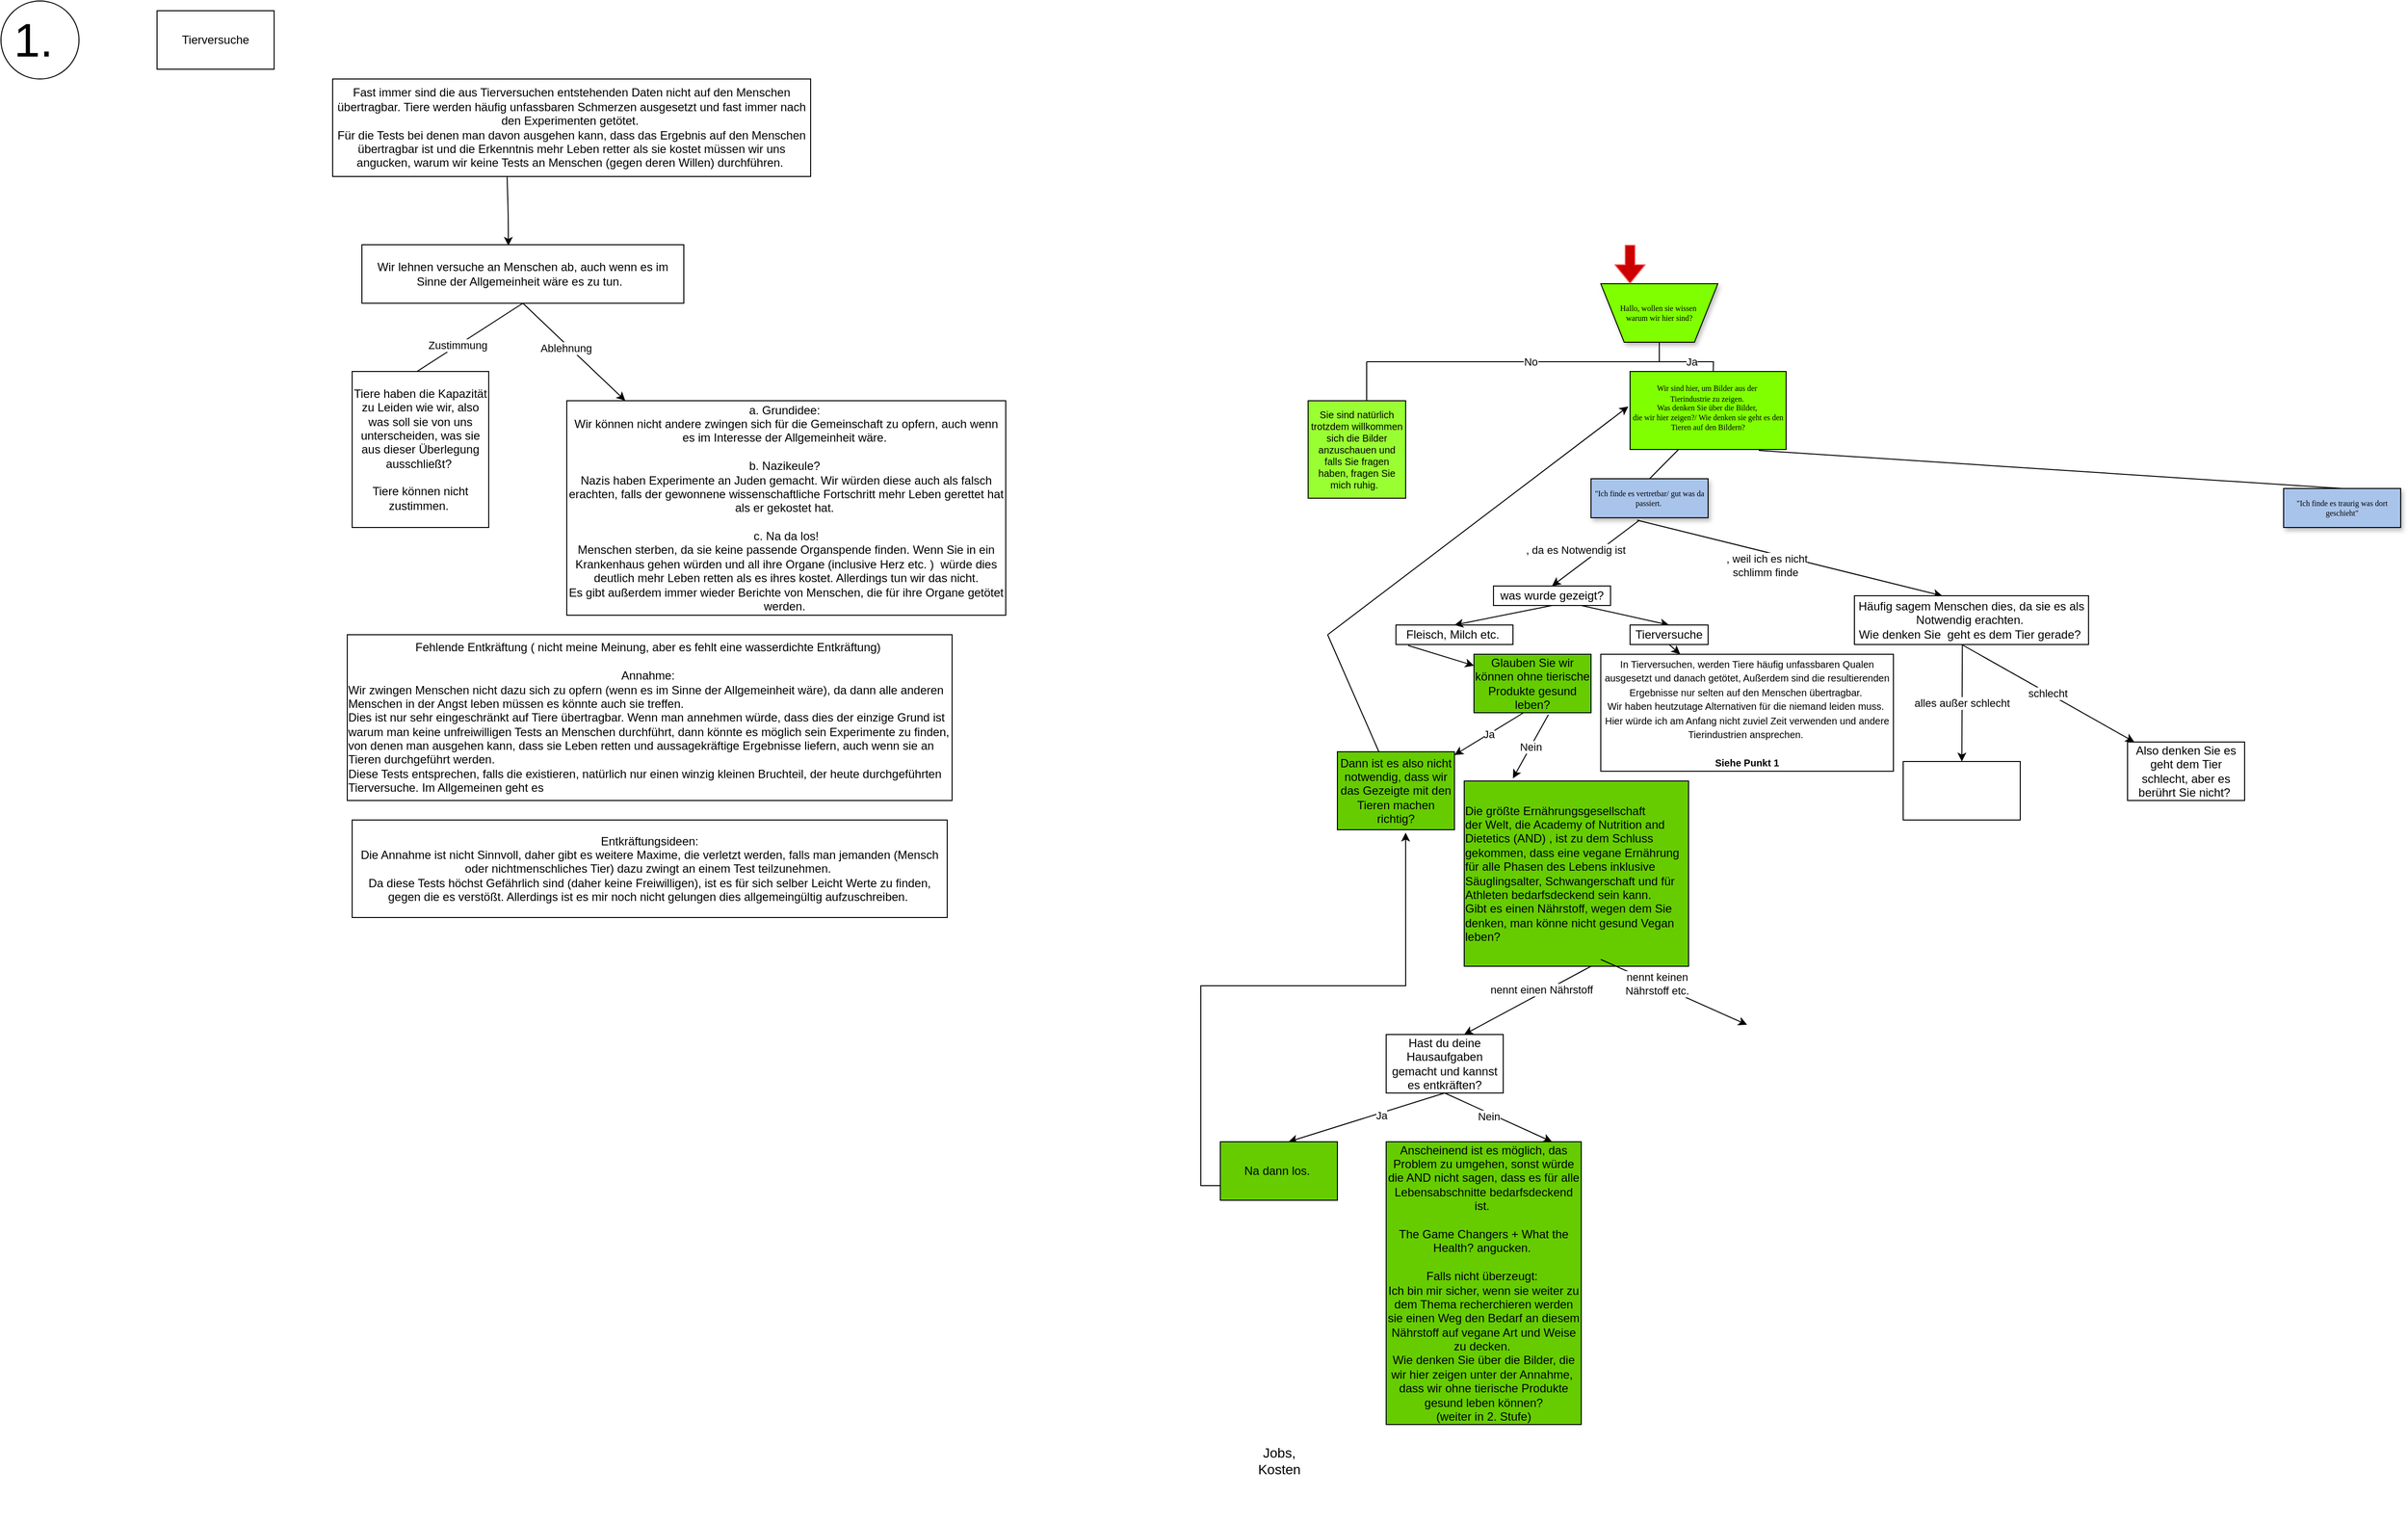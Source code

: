 <mxfile version="13.7.2" type="github">
  <diagram name="Page-1" id="edf60f1a-56cd-e834-aa8a-f176f3a09ee4">
    <mxGraphModel dx="1295" dy="794" grid="1" gridSize="10" guides="1" tooltips="1" connect="1" arrows="1" fold="1" page="1" pageScale="1" pageWidth="5000" pageHeight="5000" background="#ffffff" math="0" shadow="0">
      <root>
        <mxCell id="0" />
        <mxCell id="1" parent="0" />
        <mxCell id="6EovEtZMzCxZlVtwhs3X-1" style="edgeStyle=orthogonalEdgeStyle;rounded=0;html=1;labelBackgroundColor=none;startSize=5;endArrow=classicThin;endFill=1;endSize=5;jettySize=auto;orthogonalLoop=1;strokeWidth=1;fontFamily=Verdana;fontSize=8;fillColor=#FFD966;" parent="1" source="6EovEtZMzCxZlVtwhs3X-2" edge="1">
          <mxGeometry relative="1" as="geometry">
            <mxPoint x="3155" y="2380" as="targetPoint" />
          </mxGeometry>
        </mxCell>
        <mxCell id="6EovEtZMzCxZlVtwhs3X-75" value="Ja&lt;br&gt;" style="edgeLabel;html=1;align=center;verticalAlign=middle;resizable=0;points=[];" parent="6EovEtZMzCxZlVtwhs3X-1" vertex="1" connectable="0">
          <mxGeometry x="0.096" relative="1" as="geometry">
            <mxPoint as="offset" />
          </mxGeometry>
        </mxCell>
        <mxCell id="6EovEtZMzCxZlVtwhs3X-2" value="Hallo, wollen sie wissen&amp;nbsp;&lt;br&gt;warum wir hier sind?" style="shape=trapezoid;whiteSpace=wrap;html=1;rounded=0;shadow=1;labelBackgroundColor=none;strokeWidth=1;fontFamily=Verdana;fontSize=8;align=center;flipV=1;fillColor=#80FF00;" parent="1" vertex="1">
          <mxGeometry x="3040" y="2280" width="120" height="60" as="geometry" />
        </mxCell>
        <mxCell id="6EovEtZMzCxZlVtwhs3X-16" value="&quot;Ich finde es vertretbar/ gut was da passiert.&amp;nbsp;" style="whiteSpace=wrap;html=1;rounded=0;shadow=1;labelBackgroundColor=none;strokeWidth=1;fontFamily=Verdana;fontSize=8;align=center;fillColor=#A9C4EB;" parent="1" vertex="1">
          <mxGeometry x="3030" y="2480" width="120" height="40" as="geometry" />
        </mxCell>
        <mxCell id="6EovEtZMzCxZlVtwhs3X-20" value="&quot;Ich finde es traurig was dort geschieht&quot;" style="whiteSpace=wrap;html=1;rounded=0;shadow=1;labelBackgroundColor=none;strokeWidth=1;fontFamily=Verdana;fontSize=8;align=center;spacing=6;fillColor=#A9C4EB;" parent="1" vertex="1">
          <mxGeometry x="3740" y="2490" width="120" height="40" as="geometry" />
        </mxCell>
        <mxCell id="6EovEtZMzCxZlVtwhs3X-60" value="&lt;div&gt;&lt;span style=&quot;font-family: &amp;#34;verdana&amp;#34; ; font-size: 8px&quot;&gt;Wir sind hier, um Bilder aus der&amp;nbsp;&lt;/span&gt;&lt;/div&gt;&lt;span style=&quot;font-size: 8px ; font-family: &amp;#34;verdana&amp;#34;&quot;&gt;&lt;div&gt;&lt;span&gt;Tierindustrie zu zeigen.&amp;nbsp;&lt;/span&gt;&lt;/div&gt;&lt;/span&gt;&lt;span style=&quot;font-size: 8px ; font-family: &amp;#34;verdana&amp;#34;&quot;&gt;&lt;div&gt;&lt;span&gt;Was denken Sie über die Bilder,&amp;nbsp;&lt;/span&gt;&lt;/div&gt;&lt;/span&gt;&lt;span style=&quot;font-size: 8px ; font-family: &amp;#34;verdana&amp;#34;&quot;&gt;&lt;div&gt;&lt;span&gt;die wir hier zeigen?/ Wie denken sie geht es den Tieren auf den Bildern?&lt;/span&gt;&lt;/div&gt;&lt;div&gt;&lt;br&gt;&lt;/div&gt;&lt;/span&gt;" style="rounded=0;whiteSpace=wrap;html=1;align=center;fillColor=#80FF00;" parent="1" vertex="1">
          <mxGeometry x="3070" y="2370" width="160" height="80" as="geometry" />
        </mxCell>
        <mxCell id="6EovEtZMzCxZlVtwhs3X-61" value="" style="endArrow=none;html=1;" parent="1" edge="1">
          <mxGeometry width="50" height="50" relative="1" as="geometry">
            <mxPoint x="3100" y="2360" as="sourcePoint" />
            <mxPoint x="2920" y="2360" as="targetPoint" />
          </mxGeometry>
        </mxCell>
        <mxCell id="6EovEtZMzCxZlVtwhs3X-67" value="No&lt;br&gt;" style="edgeLabel;html=1;align=center;verticalAlign=middle;resizable=0;points=[];" parent="6EovEtZMzCxZlVtwhs3X-61" vertex="1" connectable="0">
          <mxGeometry x="0.473" relative="1" as="geometry">
            <mxPoint as="offset" />
          </mxGeometry>
        </mxCell>
        <mxCell id="6EovEtZMzCxZlVtwhs3X-68" value="&lt;div style=&quot;font-size: 10px&quot;&gt;&lt;div&gt;&lt;font style=&quot;line-height: 90% ; font-size: 10px&quot;&gt;Sie sind natürlich trotzdem willkommen sich die Bilder anzuschauen und falls Sie fragen haben, fragen Sie mich ruhig.&amp;nbsp;&lt;/font&gt;&lt;font style=&quot;font-size: 10px ; line-height: 90%&quot;&gt;&amp;nbsp;&lt;/font&gt;&lt;/div&gt;&lt;/div&gt;" style="whiteSpace=wrap;html=1;aspect=fixed;align=center;fillColor=#99FF33;" parent="1" vertex="1">
          <mxGeometry x="2740" y="2400" width="100" height="100" as="geometry" />
        </mxCell>
        <mxCell id="6EovEtZMzCxZlVtwhs3X-69" value="" style="endArrow=none;html=1;exitX=0.5;exitY=0;exitDx=0;exitDy=0;entryX=0.313;entryY=0.995;entryDx=0;entryDy=0;entryPerimeter=0;" parent="1" source="6EovEtZMzCxZlVtwhs3X-16" target="6EovEtZMzCxZlVtwhs3X-60" edge="1">
          <mxGeometry width="50" height="50" relative="1" as="geometry">
            <mxPoint x="3100" y="2460" as="sourcePoint" />
            <mxPoint x="3150" y="2410" as="targetPoint" />
          </mxGeometry>
        </mxCell>
        <mxCell id="6EovEtZMzCxZlVtwhs3X-70" value="" style="endArrow=none;html=1;entryX=0.825;entryY=1.013;entryDx=0;entryDy=0;entryPerimeter=0;exitX=0.5;exitY=0;exitDx=0;exitDy=0;" parent="1" source="6EovEtZMzCxZlVtwhs3X-20" target="6EovEtZMzCxZlVtwhs3X-60" edge="1">
          <mxGeometry width="50" height="50" relative="1" as="geometry">
            <mxPoint x="3100" y="2460" as="sourcePoint" />
            <mxPoint x="3150" y="2410" as="targetPoint" />
          </mxGeometry>
        </mxCell>
        <mxCell id="6EovEtZMzCxZlVtwhs3X-73" value="" style="endArrow=classic;html=1;exitX=0.414;exitY=1.062;exitDx=0;exitDy=0;exitPerimeter=0;fillColor=#33FF33;entryX=0.5;entryY=0;entryDx=0;entryDy=0;" parent="1" source="6EovEtZMzCxZlVtwhs3X-16" target="6EovEtZMzCxZlVtwhs3X-80" edge="1">
          <mxGeometry width="50" height="50" relative="1" as="geometry">
            <mxPoint x="3100" y="2570" as="sourcePoint" />
            <mxPoint x="2950" y="2600" as="targetPoint" />
          </mxGeometry>
        </mxCell>
        <mxCell id="6EovEtZMzCxZlVtwhs3X-78" value=", da es Notwendig ist" style="edgeLabel;html=1;align=center;verticalAlign=middle;resizable=0;points=[];" parent="6EovEtZMzCxZlVtwhs3X-73" vertex="1" connectable="0">
          <mxGeometry x="-0.089" y="-1" relative="1" as="geometry">
            <mxPoint x="-24.85" as="offset" />
          </mxGeometry>
        </mxCell>
        <mxCell id="6EovEtZMzCxZlVtwhs3X-77" value="" style="endArrow=classic;html=1;fillColor=#FFD966;exitX=0.394;exitY=1.062;exitDx=0;exitDy=0;exitPerimeter=0;" parent="1" source="6EovEtZMzCxZlVtwhs3X-16" edge="1">
          <mxGeometry width="50" height="50" relative="1" as="geometry">
            <mxPoint x="3100" y="2610" as="sourcePoint" />
            <mxPoint x="3390" y="2600" as="targetPoint" />
          </mxGeometry>
        </mxCell>
        <mxCell id="6EovEtZMzCxZlVtwhs3X-79" value=", weil ich es nicht &lt;br&gt;schlimm finde&amp;nbsp;" style="edgeLabel;html=1;align=center;verticalAlign=middle;resizable=0;points=[];" parent="6EovEtZMzCxZlVtwhs3X-77" vertex="1" connectable="0">
          <mxGeometry x="-0.155" y="1" relative="1" as="geometry">
            <mxPoint y="14.17" as="offset" />
          </mxGeometry>
        </mxCell>
        <mxCell id="6EovEtZMzCxZlVtwhs3X-80" value="was wurde gezeigt?" style="rounded=0;whiteSpace=wrap;html=1;fillColor=#FFFFFF;" parent="1" vertex="1">
          <mxGeometry x="2930" y="2590" width="120" height="20" as="geometry" />
        </mxCell>
        <mxCell id="6EovEtZMzCxZlVtwhs3X-81" value="Fleisch, Milch etc.&amp;nbsp;" style="whiteSpace=wrap;html=1;fillColor=#FFFFFF;" parent="1" vertex="1">
          <mxGeometry x="2830" y="2630" width="120" height="20" as="geometry" />
        </mxCell>
        <mxCell id="6EovEtZMzCxZlVtwhs3X-82" value="" style="endArrow=classic;html=1;fillColor=#FFD966;entryX=0.5;entryY=0;entryDx=0;entryDy=0;exitX=0.5;exitY=1;exitDx=0;exitDy=0;" parent="1" source="6EovEtZMzCxZlVtwhs3X-80" target="6EovEtZMzCxZlVtwhs3X-81" edge="1">
          <mxGeometry width="50" height="50" relative="1" as="geometry">
            <mxPoint x="3100" y="2690" as="sourcePoint" />
            <mxPoint x="3150" y="2640" as="targetPoint" />
          </mxGeometry>
        </mxCell>
        <mxCell id="6EovEtZMzCxZlVtwhs3X-83" value="" style="endArrow=classic;html=1;fillColor=#FFD966;exitX=0.104;exitY=1.052;exitDx=0;exitDy=0;exitPerimeter=0;" parent="1" source="6EovEtZMzCxZlVtwhs3X-81" target="6EovEtZMzCxZlVtwhs3X-84" edge="1">
          <mxGeometry width="50" height="50" relative="1" as="geometry">
            <mxPoint x="3100" y="2690" as="sourcePoint" />
            <mxPoint x="2930" y="2680" as="targetPoint" />
          </mxGeometry>
        </mxCell>
        <mxCell id="6EovEtZMzCxZlVtwhs3X-84" value="Glauben Sie wir können ohne tierische Produkte gesund leben?" style="rounded=0;whiteSpace=wrap;html=1;fillColor=#66CC00;" parent="1" vertex="1">
          <mxGeometry x="2910" y="2660" width="120" height="60" as="geometry" />
        </mxCell>
        <mxCell id="6EovEtZMzCxZlVtwhs3X-85" value="Ja" style="endArrow=classic;html=1;fillColor=#FFD966;exitX=0.422;exitY=1.002;exitDx=0;exitDy=0;exitPerimeter=0;" parent="1" source="6EovEtZMzCxZlVtwhs3X-84" target="6EovEtZMzCxZlVtwhs3X-87" edge="1">
          <mxGeometry width="50" height="50" relative="1" as="geometry">
            <mxPoint x="3100" y="2770" as="sourcePoint" />
            <mxPoint x="2940" y="2760" as="targetPoint" />
          </mxGeometry>
        </mxCell>
        <mxCell id="6EovEtZMzCxZlVtwhs3X-86" value="Nein" style="endArrow=classic;html=1;fillColor=#FFD966;exitX=0.636;exitY=1.033;exitDx=0;exitDy=0;exitPerimeter=0;entryX=0.217;entryY=-0.014;entryDx=0;entryDy=0;entryPerimeter=0;" parent="1" source="6EovEtZMzCxZlVtwhs3X-84" edge="1" target="6EovEtZMzCxZlVtwhs3X-101">
          <mxGeometry width="50" height="50" relative="1" as="geometry">
            <mxPoint x="3100" y="2770" as="sourcePoint" />
            <mxPoint x="3010" y="2760" as="targetPoint" />
          </mxGeometry>
        </mxCell>
        <mxCell id="6EovEtZMzCxZlVtwhs3X-87" value="Dann ist es also nicht notwendig, dass wir das Gezeigte mit den Tieren machen richtig?" style="rounded=0;whiteSpace=wrap;html=1;fillColor=#66CC00;" parent="1" vertex="1">
          <mxGeometry x="2770" y="2760" width="120" height="80" as="geometry" />
        </mxCell>
        <mxCell id="6EovEtZMzCxZlVtwhs3X-91" value="" style="endArrow=none;html=1;fillColor=#FFD966;" parent="1" target="6EovEtZMzCxZlVtwhs3X-87" edge="1">
          <mxGeometry width="50" height="50" relative="1" as="geometry">
            <mxPoint x="2760" y="2640" as="sourcePoint" />
            <mxPoint x="2670" y="2780" as="targetPoint" />
          </mxGeometry>
        </mxCell>
        <mxCell id="6EovEtZMzCxZlVtwhs3X-95" value="" style="endArrow=none;html=1;fillColor=#FFD966;" parent="1" edge="1">
          <mxGeometry width="50" height="50" relative="1" as="geometry">
            <mxPoint x="2800" y="2360" as="sourcePoint" />
            <mxPoint x="2920" y="2360" as="targetPoint" />
          </mxGeometry>
        </mxCell>
        <mxCell id="6EovEtZMzCxZlVtwhs3X-96" value="" style="endArrow=none;html=1;fillColor=#FFD966;" parent="1" edge="1">
          <mxGeometry width="50" height="50" relative="1" as="geometry">
            <mxPoint x="2800" y="2400" as="sourcePoint" />
            <mxPoint x="2800" y="2360" as="targetPoint" />
          </mxGeometry>
        </mxCell>
        <mxCell id="6EovEtZMzCxZlVtwhs3X-100" value="" style="endArrow=classic;html=1;fillColor=#FFD966;entryX=-0.011;entryY=0.448;entryDx=0;entryDy=0;entryPerimeter=0;" parent="1" target="6EovEtZMzCxZlVtwhs3X-60" edge="1">
          <mxGeometry width="50" height="50" relative="1" as="geometry">
            <mxPoint x="2760" y="2640" as="sourcePoint" />
            <mxPoint x="2810" y="2590" as="targetPoint" />
          </mxGeometry>
        </mxCell>
        <mxCell id="6EovEtZMzCxZlVtwhs3X-101" value="&lt;div style=&quot;text-align: left&quot;&gt;&lt;span&gt;Die größte Ernährungsgesellschaft&amp;nbsp;&lt;/span&gt;&lt;/div&gt;&lt;div style=&quot;text-align: left&quot;&gt;&lt;span&gt;der Welt, die Academy of Nutrition and Dietetics (AND) , ist zu dem Schluss gekommen, dass eine vegane Ernährung für alle Phasen des Lebens inklusive Säuglingsalter, Schwangerschaft und für Athleten bedarfsdeckend sein kann.&amp;nbsp;&amp;nbsp;&lt;/span&gt;&lt;/div&gt;&lt;div style=&quot;text-align: left&quot;&gt;Gibt es einen Nährstoff, wegen dem Sie denken, man könne nicht gesund Vegan leben?&lt;/div&gt;" style="whiteSpace=wrap;html=1;fillColor=#66CC00;" parent="1" vertex="1">
          <mxGeometry x="2900" y="2790" width="230" height="190" as="geometry" />
        </mxCell>
        <mxCell id="6EovEtZMzCxZlVtwhs3X-102" value="" style="endArrow=classic;html=1;fillColor=#FFD966;" parent="1" edge="1">
          <mxGeometry width="50" height="50" relative="1" as="geometry">
            <mxPoint x="3040" y="2973" as="sourcePoint" />
            <mxPoint x="3190" y="3040" as="targetPoint" />
          </mxGeometry>
        </mxCell>
        <mxCell id="6EovEtZMzCxZlVtwhs3X-104" value="nennt keinen&amp;nbsp;&lt;br&gt;Nährstoff etc.&amp;nbsp;" style="edgeLabel;html=1;align=center;verticalAlign=middle;resizable=0;points=[];" parent="6EovEtZMzCxZlVtwhs3X-102" vertex="1" connectable="0">
          <mxGeometry x="-0.218" y="1" relative="1" as="geometry">
            <mxPoint as="offset" />
          </mxGeometry>
        </mxCell>
        <mxCell id="6EovEtZMzCxZlVtwhs3X-103" value="" style="endArrow=classic;html=1;fillColor=#FFD966;" parent="1" edge="1">
          <mxGeometry width="50" height="50" relative="1" as="geometry">
            <mxPoint x="3030" y="2980" as="sourcePoint" />
            <mxPoint x="2900" y="3050" as="targetPoint" />
          </mxGeometry>
        </mxCell>
        <mxCell id="6EovEtZMzCxZlVtwhs3X-105" value="nennt einen Nährstoff" style="edgeLabel;html=1;align=center;verticalAlign=middle;resizable=0;points=[];" parent="6EovEtZMzCxZlVtwhs3X-103" vertex="1" connectable="0">
          <mxGeometry x="-0.235" y="-3" relative="1" as="geometry">
            <mxPoint as="offset" />
          </mxGeometry>
        </mxCell>
        <mxCell id="6EovEtZMzCxZlVtwhs3X-107" value="Hast du deine Hausaufgaben gemacht und kannst es entkräften?" style="rounded=0;whiteSpace=wrap;html=1;fillColor=#FFFFFF;" parent="1" vertex="1">
          <mxGeometry x="2820" y="3050" width="120" height="60" as="geometry" />
        </mxCell>
        <mxCell id="6EovEtZMzCxZlVtwhs3X-108" value="" style="endArrow=classic;html=1;fillColor=#FFD966;exitX=0.5;exitY=1;exitDx=0;exitDy=0;" parent="1" source="6EovEtZMzCxZlVtwhs3X-107" edge="1">
          <mxGeometry width="50" height="50" relative="1" as="geometry">
            <mxPoint x="3030" y="3180" as="sourcePoint" />
            <mxPoint x="2720" y="3160" as="targetPoint" />
          </mxGeometry>
        </mxCell>
        <mxCell id="6EovEtZMzCxZlVtwhs3X-110" value="Ja&lt;br&gt;" style="edgeLabel;html=1;align=center;verticalAlign=middle;resizable=0;points=[];" parent="6EovEtZMzCxZlVtwhs3X-108" vertex="1" connectable="0">
          <mxGeometry x="-0.181" y="2" relative="1" as="geometry">
            <mxPoint as="offset" />
          </mxGeometry>
        </mxCell>
        <mxCell id="6EovEtZMzCxZlVtwhs3X-109" value="" style="endArrow=classic;html=1;fillColor=#FFD966;" parent="1" edge="1">
          <mxGeometry width="50" height="50" relative="1" as="geometry">
            <mxPoint x="2880" y="3110" as="sourcePoint" />
            <mxPoint x="2990" y="3160" as="targetPoint" />
          </mxGeometry>
        </mxCell>
        <mxCell id="6EovEtZMzCxZlVtwhs3X-111" value="Nein&lt;br&gt;" style="edgeLabel;html=1;align=center;verticalAlign=middle;resizable=0;points=[];" parent="6EovEtZMzCxZlVtwhs3X-109" vertex="1" connectable="0">
          <mxGeometry x="-0.171" y="-3" relative="1" as="geometry">
            <mxPoint as="offset" />
          </mxGeometry>
        </mxCell>
        <mxCell id="6EovEtZMzCxZlVtwhs3X-117" style="edgeStyle=orthogonalEdgeStyle;rounded=0;orthogonalLoop=1;jettySize=auto;html=1;entryX=0.583;entryY=1.038;entryDx=0;entryDy=0;entryPerimeter=0;fillColor=#FFD966;exitX=0;exitY=0.75;exitDx=0;exitDy=0;" parent="1" source="6EovEtZMzCxZlVtwhs3X-112" target="6EovEtZMzCxZlVtwhs3X-87" edge="1">
          <mxGeometry relative="1" as="geometry" />
        </mxCell>
        <mxCell id="6EovEtZMzCxZlVtwhs3X-112" value="Na dann los.&amp;nbsp;" style="rounded=0;whiteSpace=wrap;html=1;fillColor=#66CC00;" parent="1" vertex="1">
          <mxGeometry x="2650" y="3160" width="120" height="60" as="geometry" />
        </mxCell>
        <mxCell id="6EovEtZMzCxZlVtwhs3X-118" value="Anscheinend ist es möglich, das Problem zu umgehen, sonst würde die AND nicht sagen, dass es für alle Lebensabschnitte bedarfsdeckend ist.&amp;nbsp;&lt;br&gt;&lt;br&gt;The Game Changers + What the Health? angucken.&amp;nbsp;&lt;br&gt;&lt;br&gt;Falls nicht überzeugt:&amp;nbsp;&lt;br&gt;Ich bin mir sicher, wenn sie weiter zu dem Thema recherchieren werden sie einen Weg den Bedarf an diesem Nährstoff auf vegane Art und Weise zu decken.&amp;nbsp;&lt;br&gt;Wie denken Sie über die Bilder, die wir hier zeigen unter der Annahme,&amp;nbsp;&lt;br&gt;dass wir ohne tierische Produkte gesund leben können?&lt;br&gt;(weiter in 2. Stufe)" style="rounded=0;whiteSpace=wrap;html=1;fillColor=#66CC00;" parent="1" vertex="1">
          <mxGeometry x="2820" y="3160" width="200" height="290" as="geometry" />
        </mxCell>
        <mxCell id="6EovEtZMzCxZlVtwhs3X-119" value="" style="endArrow=classic;html=1;fillColor=#FFD966;exitX=0.75;exitY=1;exitDx=0;exitDy=0;entryX=0.5;entryY=0;entryDx=0;entryDy=0;" parent="1" source="6EovEtZMzCxZlVtwhs3X-80" target="6EovEtZMzCxZlVtwhs3X-120" edge="1">
          <mxGeometry width="50" height="50" relative="1" as="geometry">
            <mxPoint x="3030" y="2740" as="sourcePoint" />
            <mxPoint x="3120" y="2640" as="targetPoint" />
          </mxGeometry>
        </mxCell>
        <mxCell id="6EovEtZMzCxZlVtwhs3X-120" value="Tierversuche" style="rounded=0;whiteSpace=wrap;html=1;" parent="1" vertex="1">
          <mxGeometry x="3070" y="2630" width="80" height="20" as="geometry" />
        </mxCell>
        <mxCell id="-bmlGtIo6D1VVbsq4e7--6" value="" style="shape=flexArrow;endArrow=classic;html=1;shadow=0;strokeColor=#FF6666;fillColor=#CC0000;entryX=0.25;entryY=0;entryDx=0;entryDy=0;" edge="1" parent="1" target="6EovEtZMzCxZlVtwhs3X-2">
          <mxGeometry width="50" height="50" relative="1" as="geometry">
            <mxPoint x="3070" y="2240" as="sourcePoint" />
            <mxPoint x="3110" y="2550" as="targetPoint" />
          </mxGeometry>
        </mxCell>
        <mxCell id="-bmlGtIo6D1VVbsq4e7--7" value="Häufig sagem Menschen dies, da sie es als Notwendig erachten.&amp;nbsp;&lt;br&gt;Wie denken Sie&amp;nbsp; geht es dem Tier gerade?&amp;nbsp;" style="rounded=0;whiteSpace=wrap;html=1;" vertex="1" parent="1">
          <mxGeometry x="3300" y="2600" width="240" height="50" as="geometry" />
        </mxCell>
        <mxCell id="-bmlGtIo6D1VVbsq4e7--8" value="alles außer schlecht" style="endArrow=classic;html=1;shadow=0;strokeColor=#000000;fillColor=#CC0000;exitX=0.461;exitY=1.014;exitDx=0;exitDy=0;exitPerimeter=0;" edge="1" parent="1" source="-bmlGtIo6D1VVbsq4e7--7" target="-bmlGtIo6D1VVbsq4e7--9">
          <mxGeometry width="50" height="50" relative="1" as="geometry">
            <mxPoint x="3290" y="2600" as="sourcePoint" />
            <mxPoint x="3300" y="2740" as="targetPoint" />
          </mxGeometry>
        </mxCell>
        <mxCell id="-bmlGtIo6D1VVbsq4e7--9" value="" style="rounded=0;whiteSpace=wrap;html=1;" vertex="1" parent="1">
          <mxGeometry x="3350" y="2770" width="120" height="60" as="geometry" />
        </mxCell>
        <mxCell id="-bmlGtIo6D1VVbsq4e7--10" value="schlecht" style="endArrow=classic;html=1;shadow=0;strokeColor=#000000;fillColor=#CC0000;" edge="1" parent="1" target="-bmlGtIo6D1VVbsq4e7--11">
          <mxGeometry width="50" height="50" relative="1" as="geometry">
            <mxPoint x="3410" y="2650" as="sourcePoint" />
            <mxPoint x="3520" y="2720" as="targetPoint" />
          </mxGeometry>
        </mxCell>
        <mxCell id="-bmlGtIo6D1VVbsq4e7--11" value="Also denken Sie es geht dem Tier schlecht, aber es berührt Sie nicht?&amp;nbsp;" style="rounded=0;whiteSpace=wrap;html=1;" vertex="1" parent="1">
          <mxGeometry x="3580" y="2750" width="120" height="60" as="geometry" />
        </mxCell>
        <mxCell id="-bmlGtIo6D1VVbsq4e7--13" value="&lt;font style=&quot;font-size: 14px&quot;&gt;Jobs,&lt;br&gt;Kosten&lt;br&gt;&amp;nbsp;&lt;br&gt;&lt;/font&gt;&lt;br&gt;&lt;br&gt;" style="text;html=1;align=center;verticalAlign=middle;resizable=0;points=[];autosize=1;" vertex="1" parent="1">
          <mxGeometry x="2680" y="3470" width="60" height="80" as="geometry" />
        </mxCell>
        <mxCell id="-bmlGtIo6D1VVbsq4e7--14" value="" style="endArrow=classic;html=1;shadow=0;strokeColor=#000000;fillColor=#CC0000;exitX=0.5;exitY=1;exitDx=0;exitDy=0;" edge="1" parent="1" source="6EovEtZMzCxZlVtwhs3X-120" target="-bmlGtIo6D1VVbsq4e7--15">
          <mxGeometry width="50" height="50" relative="1" as="geometry">
            <mxPoint x="3210" y="2650" as="sourcePoint" />
            <mxPoint x="3110" y="2670" as="targetPoint" />
          </mxGeometry>
        </mxCell>
        <mxCell id="-bmlGtIo6D1VVbsq4e7--15" value="&lt;font style=&quot;font-size: 10px&quot;&gt;In Tierversuchen, werden Tiere häufig unfassbaren Qualen ausgesetzt und danach getötet, Außerdem sind die resultierenden Ergebnisse nur selten auf den Menschen übertragbar.&amp;nbsp;&lt;br&gt;Wir haben heutzutage Alternativen für die niemand leiden muss.&amp;nbsp;&lt;br&gt;Hier würde ich am Anfang nicht zuviel Zeit verwenden und andere Tierindustrien ansprechen.&amp;nbsp;&lt;br&gt;&lt;br&gt;&lt;b&gt;Siehe Punkt 1&lt;/b&gt;&lt;br&gt;&lt;/font&gt;" style="rounded=0;whiteSpace=wrap;html=1;" vertex="1" parent="1">
          <mxGeometry x="3040" y="2660" width="300" height="120" as="geometry" />
        </mxCell>
        <mxCell id="-bmlGtIo6D1VVbsq4e7--16" value="Tierversuche" style="rounded=0;whiteSpace=wrap;html=1;" vertex="1" parent="1">
          <mxGeometry x="1560" y="2000" width="120" height="60" as="geometry" />
        </mxCell>
        <mxCell id="-bmlGtIo6D1VVbsq4e7--17" value="Wir lehnen versuche an Menschen ab, auch wenn es im Sinne der Allgemeinheit wäre es zu tun.&amp;nbsp;&amp;nbsp;" style="rounded=0;whiteSpace=wrap;html=1;" vertex="1" parent="1">
          <mxGeometry x="1770" y="2240" width="330" height="60" as="geometry" />
        </mxCell>
        <mxCell id="-bmlGtIo6D1VVbsq4e7--18" value="&lt;font style=&quot;font-size: 48px&quot;&gt;1.&amp;nbsp;&lt;/font&gt;" style="ellipse;whiteSpace=wrap;html=1;aspect=fixed;" vertex="1" parent="1">
          <mxGeometry x="1400" y="1990" width="80" height="80" as="geometry" />
        </mxCell>
        <mxCell id="-bmlGtIo6D1VVbsq4e7--19" value="" style="endArrow=classic;html=1;shadow=0;strokeColor=#000000;fillColor=#CC0000;exitX=0.5;exitY=1;exitDx=0;exitDy=0;" edge="1" parent="1" source="-bmlGtIo6D1VVbsq4e7--17">
          <mxGeometry width="50" height="50" relative="1" as="geometry">
            <mxPoint x="1820" y="2260" as="sourcePoint" />
            <mxPoint x="1780" y="2400" as="targetPoint" />
          </mxGeometry>
        </mxCell>
        <mxCell id="-bmlGtIo6D1VVbsq4e7--20" value="Zustimmung" style="edgeLabel;html=1;align=center;verticalAlign=middle;resizable=0;points=[];" vertex="1" connectable="0" parent="-bmlGtIo6D1VVbsq4e7--19">
          <mxGeometry x="-0.139" y="-1" relative="1" as="geometry">
            <mxPoint as="offset" />
          </mxGeometry>
        </mxCell>
        <mxCell id="-bmlGtIo6D1VVbsq4e7--21" value="" style="endArrow=classic;html=1;shadow=0;strokeColor=#000000;fillColor=#CC0000;exitX=0.5;exitY=1;exitDx=0;exitDy=0;" edge="1" parent="1" source="-bmlGtIo6D1VVbsq4e7--17">
          <mxGeometry width="50" height="50" relative="1" as="geometry">
            <mxPoint x="1820" y="2260" as="sourcePoint" />
            <mxPoint x="2040" y="2400" as="targetPoint" />
          </mxGeometry>
        </mxCell>
        <mxCell id="-bmlGtIo6D1VVbsq4e7--22" value="Ablehnung" style="edgeLabel;html=1;align=center;verticalAlign=middle;resizable=0;points=[];" vertex="1" connectable="0" parent="-bmlGtIo6D1VVbsq4e7--21">
          <mxGeometry x="-0.133" y="-3" relative="1" as="geometry">
            <mxPoint as="offset" />
          </mxGeometry>
        </mxCell>
        <mxCell id="-bmlGtIo6D1VVbsq4e7--24" value="a. Grundidee:&amp;nbsp;&lt;br&gt;Wir können nicht andere zwingen sich für die Gemeinschaft zu opfern, auch wenn es im Interesse der Allgemeinheit wäre.&amp;nbsp;&lt;br&gt;&lt;br&gt;b. Nazikeule?&amp;nbsp;&lt;br&gt;Nazis haben Experimente an Juden gemacht. Wir würden diese auch als falsch erachten, falls der gewonnene wissenschaftliche Fortschritt mehr Leben gerettet hat als er gekostet hat.&amp;nbsp;&lt;br&gt;&lt;br&gt;c. Na da los!&lt;br&gt;Menschen sterben, da sie keine passende Organspende finden. Wenn Sie in ein Krankenhaus gehen würden und all ihre Organe (inclusive Herz etc. )&amp;nbsp; würde dies deutlich mehr Leben retten als es ihres kostet. Allerdings tun wir das nicht.&lt;br&gt;Es gibt außerdem immer wieder Berichte von Menschen, die für ihre Organe getötet werden.&amp;nbsp;" style="rounded=0;whiteSpace=wrap;html=1;" vertex="1" parent="1">
          <mxGeometry x="1980" y="2400" width="450" height="220" as="geometry" />
        </mxCell>
        <mxCell id="-bmlGtIo6D1VVbsq4e7--25" value="Tiere haben die Kapazität zu Leiden wie wir, also was soll sie von uns unterscheiden, was sie aus dieser Überlegung ausschließt?&amp;nbsp;&lt;br&gt;&lt;br&gt;Tiere können nicht zustimmen.&amp;nbsp;" style="rounded=0;whiteSpace=wrap;html=1;" vertex="1" parent="1">
          <mxGeometry x="1760" y="2370" width="140" height="160" as="geometry" />
        </mxCell>
        <mxCell id="-bmlGtIo6D1VVbsq4e7--27" value="Fehlende Entkräftung ( nicht meine Meinung, aber es fehlt eine wasserdichte Entkräftung)&amp;nbsp;&lt;br&gt;&lt;br&gt;Annahme:&amp;nbsp;&lt;br&gt;&lt;div style=&quot;text-align: left&quot;&gt;&lt;span&gt;Wir zwingen Menschen nicht dazu sich zu opfern (wenn es im Sinne der Allgemeinheit wäre), da dann alle anderen Menschen in der Angst leben müssen es könnte auch sie treffen.&amp;nbsp;&lt;/span&gt;&lt;/div&gt;&lt;div style=&quot;text-align: left&quot;&gt;&lt;span&gt;Dies ist nur sehr eingeschränkt auf Tiere übertragbar. Wenn man annehmen würde, dass dies der einzige Grund ist warum man keine unfreiwilligen Tests an Menschen durchführt, dann könnte es möglich sein Experimente zu finden, von denen man ausgehen kann, dass sie Leben retten und aussagekräftige Ergebnisse liefern, auch wenn sie an Tieren durchgeführt werden.&amp;nbsp;&amp;nbsp;&lt;/span&gt;&lt;/div&gt;&lt;div style=&quot;text-align: left&quot;&gt;&lt;span&gt;Diese Tests entsprechen, falls die existieren, natürlich nur einen winzig kleinen Bruchteil, der heute durchgeführten Tierversuche. Im Allgemeinen geht es&amp;nbsp;&lt;/span&gt;&lt;/div&gt;" style="rounded=0;whiteSpace=wrap;html=1;" vertex="1" parent="1">
          <mxGeometry x="1755" y="2640" width="620" height="170" as="geometry" />
        </mxCell>
        <mxCell id="-bmlGtIo6D1VVbsq4e7--28" value="Entkräftungsideen:&lt;br&gt;Die Annahme ist nicht Sinnvoll, daher gibt es weitere Maxime, die verletzt werden, falls man jemanden (Mensch oder nichtmenschliches Tier) dazu zwingt an einem Test teilzunehmen.&amp;nbsp;&lt;br&gt;Da diese Tests höchst Gefährlich sind (daher keine Freiwilligen), ist es für sich selber Leicht Werte zu finden, gegen die es verstößt. Allerdings ist es mir noch nicht gelungen dies allgemeingültig aufzuschreiben.&amp;nbsp;" style="rounded=0;whiteSpace=wrap;html=1;" vertex="1" parent="1">
          <mxGeometry x="1760" y="2830" width="610" height="100" as="geometry" />
        </mxCell>
        <mxCell id="-bmlGtIo6D1VVbsq4e7--29" value="Fast immer sind die aus Tierversuchen entstehenden Daten nicht auf den Menschen übertragbar. Tiere werden häufig unfassbaren Schmerzen ausgesetzt und fast immer nach den Experimenten getötet.&amp;nbsp;&lt;br&gt;Für die Tests bei denen man davon ausgehen kann, dass das Ergebnis auf den Menschen übertragbar ist und die Erkenntnis mehr Leben retter als sie kostet müssen wir uns angucken, warum wir keine Tests an Menschen (gegen deren Willen) durchführen.&amp;nbsp;" style="rounded=0;whiteSpace=wrap;html=1;" vertex="1" parent="1">
          <mxGeometry x="1740" y="2070" width="490" height="100" as="geometry" />
        </mxCell>
        <mxCell id="-bmlGtIo6D1VVbsq4e7--30" value="" style="endArrow=classic;html=1;shadow=0;strokeColor=#000000;fillColor=#CC0000;entryX=0.455;entryY=0.017;entryDx=0;entryDy=0;entryPerimeter=0;exitX=0.365;exitY=1;exitDx=0;exitDy=0;exitPerimeter=0;" edge="1" parent="1" source="-bmlGtIo6D1VVbsq4e7--29" target="-bmlGtIo6D1VVbsq4e7--17">
          <mxGeometry width="50" height="50" relative="1" as="geometry">
            <mxPoint x="1650" y="2190" as="sourcePoint" />
            <mxPoint x="1700" y="2140" as="targetPoint" />
            <Array as="points">
              <mxPoint x="1920" y="2210" />
            </Array>
          </mxGeometry>
        </mxCell>
      </root>
    </mxGraphModel>
  </diagram>
</mxfile>
